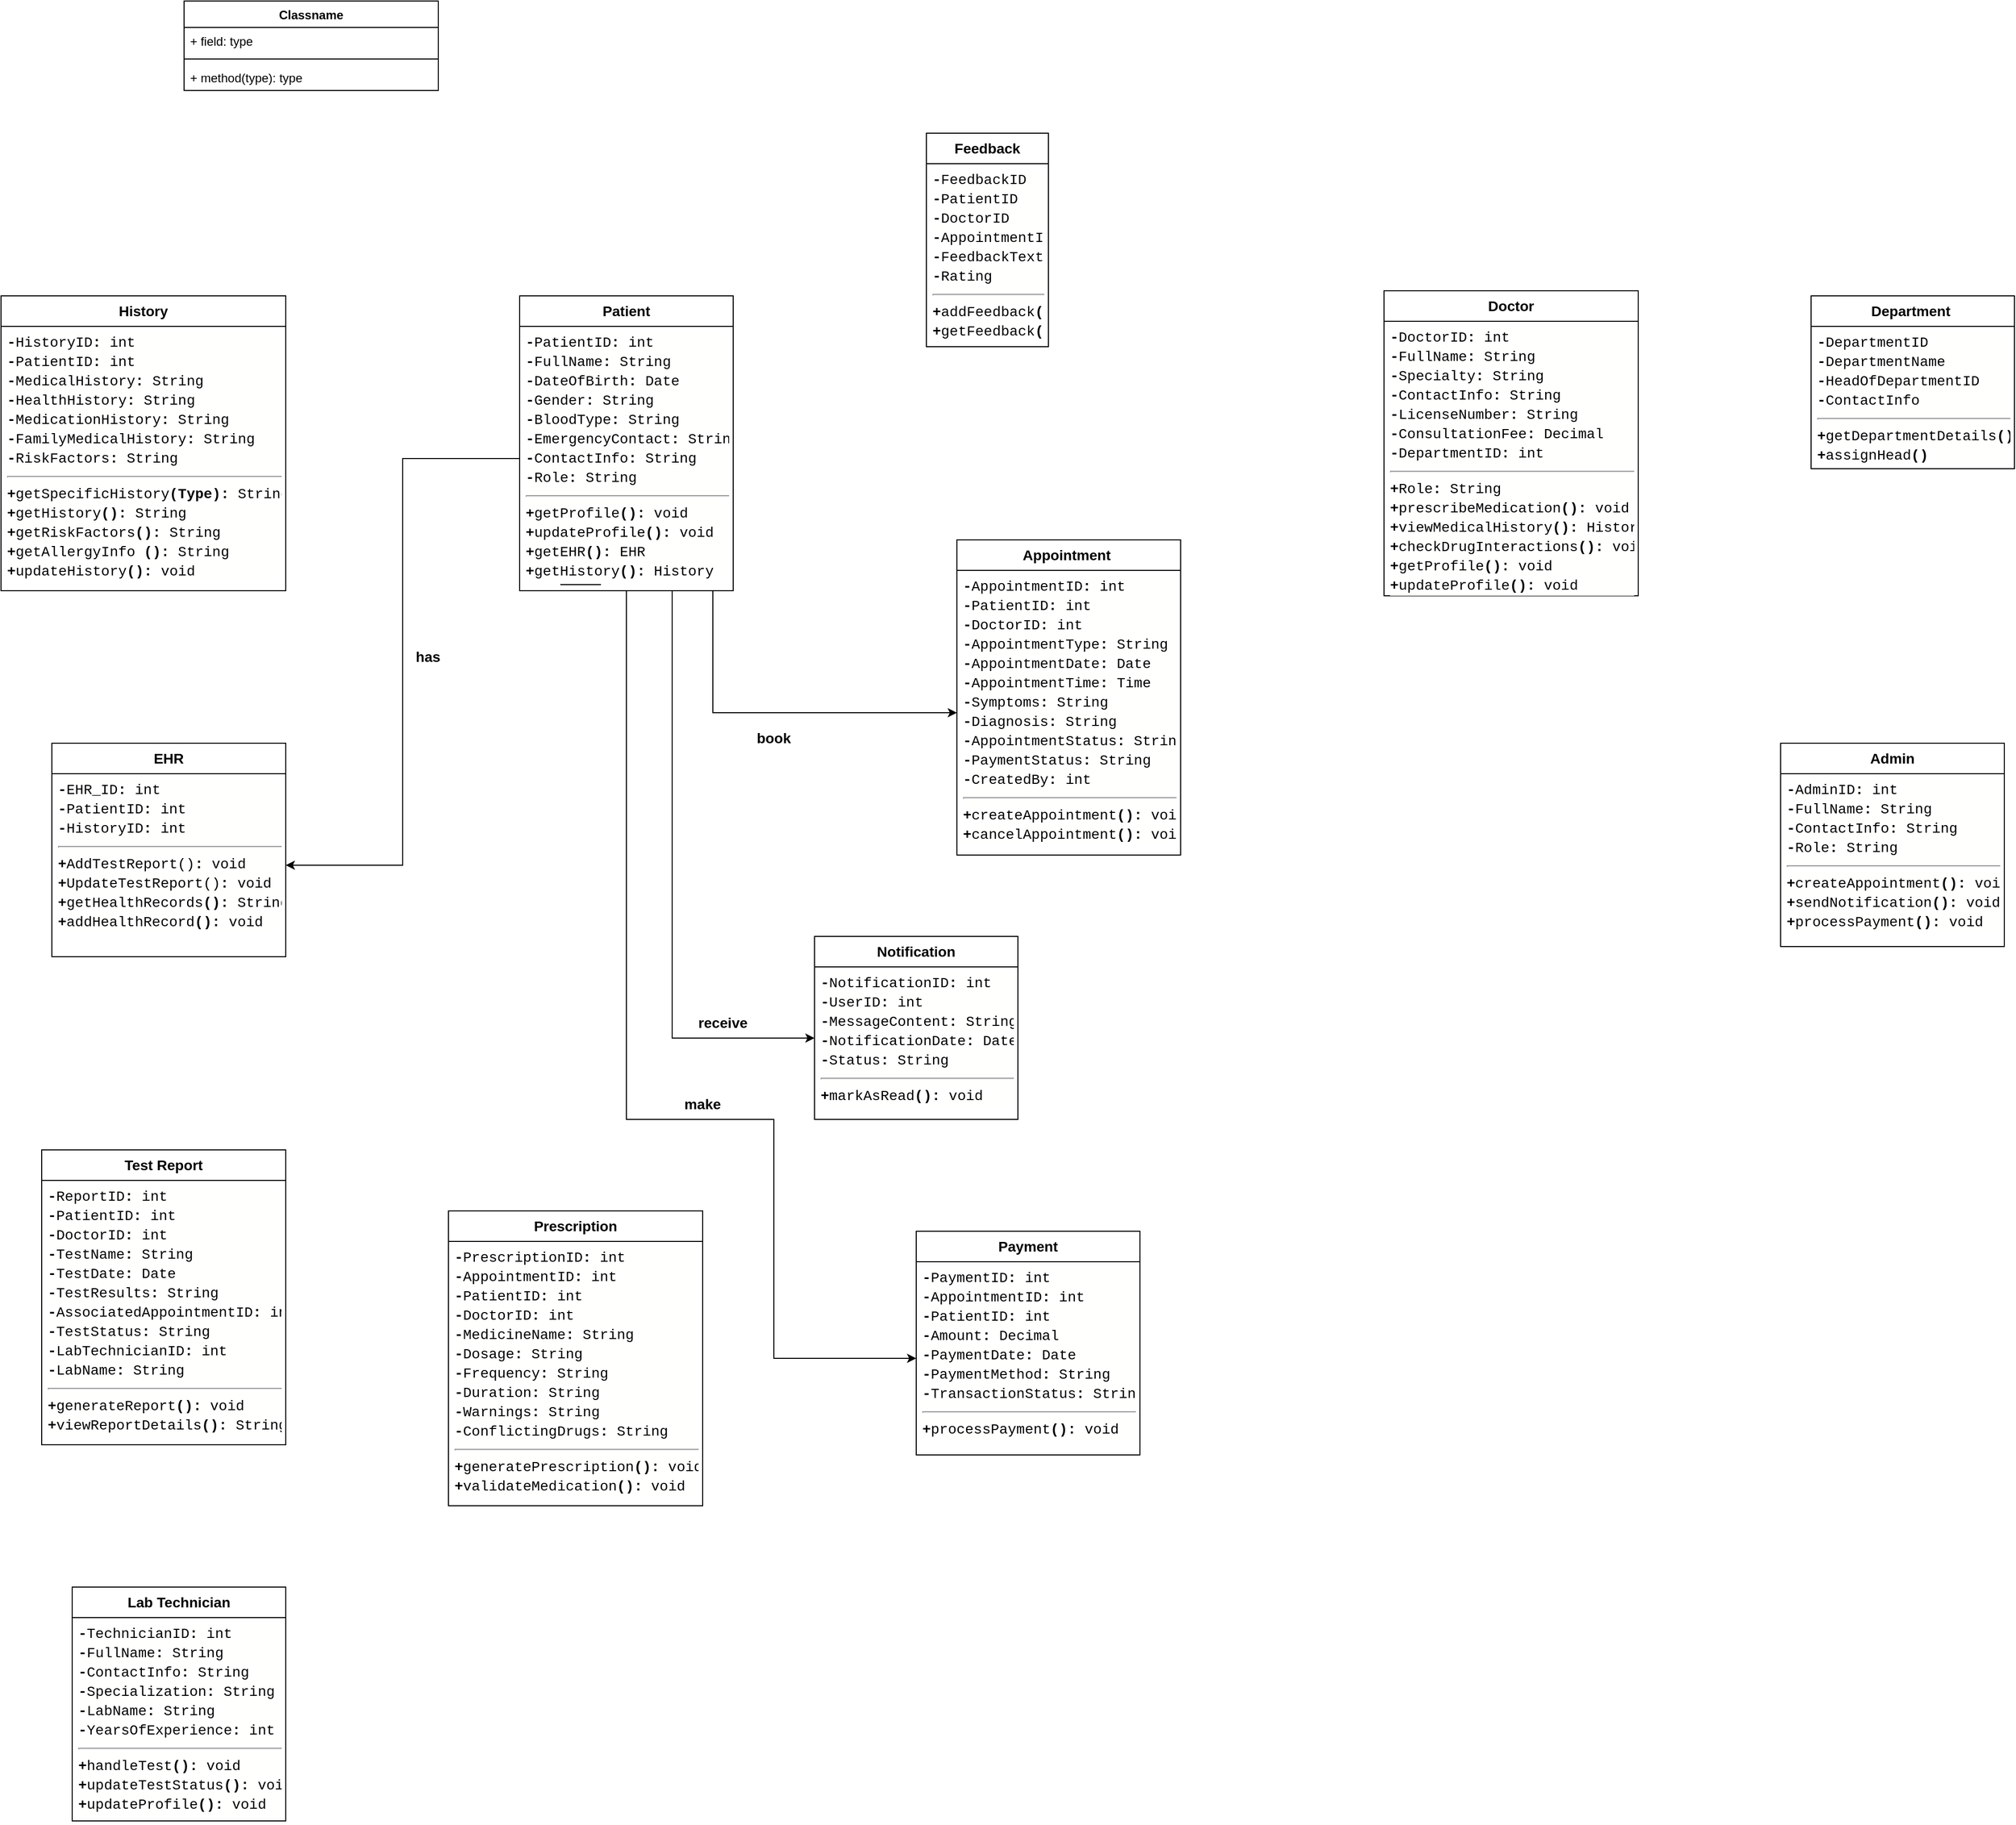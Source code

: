 <mxfile version="25.0.1">
  <diagram id="C5RBs43oDa-KdzZeNtuy" name="Page-1">
    <mxGraphModel dx="1400" dy="765" grid="1" gridSize="10" guides="1" tooltips="1" connect="1" arrows="1" fold="1" page="1" pageScale="1" pageWidth="3300" pageHeight="4681" math="0" shadow="0">
      <root>
        <mxCell id="WIyWlLk6GJQsqaUBKTNV-0" />
        <mxCell id="WIyWlLk6GJQsqaUBKTNV-1" parent="WIyWlLk6GJQsqaUBKTNV-0" />
        <mxCell id="3bDkZ6XuROaeYBq_H3r6-7" value="&lt;h3&gt;Doctor&lt;/h3&gt;" style="swimlane;fontStyle=0;childLayout=stackLayout;horizontal=1;startSize=30;horizontalStack=0;resizeParent=1;resizeParentMax=0;resizeLast=0;collapsible=1;marginBottom=0;whiteSpace=wrap;html=1;" vertex="1" parent="WIyWlLk6GJQsqaUBKTNV-1">
          <mxGeometry x="1520" y="555" width="250" height="300" as="geometry" />
        </mxCell>
        <mxCell id="3bDkZ6XuROaeYBq_H3r6-10" value="&lt;div style=&quot;background-color: rgb(255, 255, 254); font-family: Consolas, &amp;quot;Courier New&amp;quot;, monospace; font-size: 14px; line-height: 19px; white-space: pre;&quot;&gt;&lt;div style=&quot;line-height: 19px;&quot;&gt;&lt;div style=&quot;line-height: 19px;&quot;&gt;&lt;div&gt;&lt;span style=&quot;font-weight: bold;&quot;&gt;-&lt;/span&gt;DoctorID&lt;span style=&quot;font-weight: bold;&quot;&gt;:&lt;/span&gt; int&lt;/div&gt;&lt;div&gt;&lt;span style=&quot;font-weight: bold;&quot;&gt;-&lt;/span&gt;FullName&lt;span style=&quot;font-weight: bold;&quot;&gt;:&lt;/span&gt; String&lt;/div&gt;&lt;div&gt;&lt;span style=&quot;font-weight: bold;&quot;&gt;-&lt;/span&gt;Specialty&lt;span style=&quot;font-weight: bold;&quot;&gt;:&lt;/span&gt; String&lt;/div&gt;&lt;div&gt;&lt;span style=&quot;font-weight: bold;&quot;&gt;-&lt;/span&gt;ContactInfo&lt;span style=&quot;font-weight: bold;&quot;&gt;:&lt;/span&gt; String&lt;/div&gt;&lt;div&gt;&lt;span style=&quot;font-weight: bold;&quot;&gt;-&lt;/span&gt;LicenseNumber&lt;span style=&quot;font-weight: bold;&quot;&gt;:&lt;/span&gt; String&lt;/div&gt;&lt;div&gt;&lt;span style=&quot;font-weight: bold;&quot;&gt;-&lt;/span&gt;ConsultationFee&lt;span style=&quot;font-weight: bold;&quot;&gt;:&lt;/span&gt; Decimal&lt;/div&gt;&lt;div&gt;&lt;span style=&quot;font-weight: bold;&quot;&gt;-&lt;/span&gt;DepartmentID&lt;span style=&quot;font-weight: bold;&quot;&gt;:&lt;/span&gt; int&lt;/div&gt;&lt;hr&gt;&lt;div&gt;&lt;span style=&quot;font-weight: bold;&quot;&gt;+&lt;/span&gt;Role&lt;span style=&quot;font-weight: bold;&quot;&gt;:&lt;/span&gt; String&lt;/div&gt;&lt;div&gt;&lt;span style=&quot;font-weight: bold;&quot;&gt;+&lt;/span&gt;prescribeMedication&lt;span style=&quot;font-weight: bold;&quot;&gt;():&lt;/span&gt; void&lt;/div&gt;&lt;div&gt;&lt;span style=&quot;font-weight: bold;&quot;&gt;+&lt;/span&gt;viewMedicalHistory&lt;span style=&quot;font-weight: bold;&quot;&gt;():&lt;/span&gt; History&lt;/div&gt;&lt;div&gt;&lt;span style=&quot;font-weight: bold;&quot;&gt;+&lt;/span&gt;checkDrugInteractions&lt;span style=&quot;font-weight: bold;&quot;&gt;():&lt;/span&gt; void&lt;/div&gt;&lt;div&gt;&lt;span style=&quot;font-weight: bold;&quot;&gt;+&lt;/span&gt;getProfile&lt;span style=&quot;font-weight: bold;&quot;&gt;():&lt;/span&gt; void&lt;/div&gt;&lt;div&gt;&lt;span style=&quot;font-weight: bold;&quot;&gt;+&lt;/span&gt;updateProfile&lt;span style=&quot;font-weight: bold;&quot;&gt;():&lt;/span&gt; void&lt;/div&gt;&lt;/div&gt;&lt;/div&gt;&lt;/div&gt;" style="text;strokeColor=none;fillColor=none;align=left;verticalAlign=top;spacingLeft=4;spacingRight=4;overflow=hidden;points=[[0,0.5],[1,0.5]];portConstraint=eastwest;rotatable=0;whiteSpace=wrap;html=1;" vertex="1" parent="3bDkZ6XuROaeYBq_H3r6-7">
          <mxGeometry y="30" width="250" height="270" as="geometry" />
        </mxCell>
        <mxCell id="3bDkZ6XuROaeYBq_H3r6-58" style="edgeStyle=orthogonalEdgeStyle;rounded=0;orthogonalLoop=1;jettySize=auto;html=1;" edge="1" parent="WIyWlLk6GJQsqaUBKTNV-1" source="3bDkZ6XuROaeYBq_H3r6-19" target="3bDkZ6XuROaeYBq_H3r6-22">
          <mxGeometry relative="1" as="geometry">
            <Array as="points">
              <mxPoint x="860" y="970" />
            </Array>
          </mxGeometry>
        </mxCell>
        <mxCell id="3bDkZ6XuROaeYBq_H3r6-73" style="edgeStyle=orthogonalEdgeStyle;rounded=0;orthogonalLoop=1;jettySize=auto;html=1;" edge="1" parent="WIyWlLk6GJQsqaUBKTNV-1" source="3bDkZ6XuROaeYBq_H3r6-19" target="3bDkZ6XuROaeYBq_H3r6-32">
          <mxGeometry relative="1" as="geometry">
            <Array as="points">
              <mxPoint x="820" y="1290" />
            </Array>
          </mxGeometry>
        </mxCell>
        <mxCell id="3bDkZ6XuROaeYBq_H3r6-77" style="edgeStyle=orthogonalEdgeStyle;rounded=0;orthogonalLoop=1;jettySize=auto;html=1;entryX=0;entryY=0.5;entryDx=0;entryDy=0;" edge="1" parent="WIyWlLk6GJQsqaUBKTNV-1" source="3bDkZ6XuROaeYBq_H3r6-19" target="3bDkZ6XuROaeYBq_H3r6-43">
          <mxGeometry relative="1" as="geometry">
            <Array as="points">
              <mxPoint x="775" y="1370" />
              <mxPoint x="920" y="1370" />
              <mxPoint x="920" y="1605" />
            </Array>
          </mxGeometry>
        </mxCell>
        <mxCell id="3bDkZ6XuROaeYBq_H3r6-19" value="&lt;h3&gt;Patient&lt;/h3&gt;" style="swimlane;fontStyle=0;childLayout=stackLayout;horizontal=1;startSize=30;horizontalStack=0;resizeParent=1;resizeParentMax=0;resizeLast=0;collapsible=1;marginBottom=0;whiteSpace=wrap;html=1;" vertex="1" parent="WIyWlLk6GJQsqaUBKTNV-1">
          <mxGeometry x="670" y="560" width="210" height="290" as="geometry" />
        </mxCell>
        <mxCell id="3bDkZ6XuROaeYBq_H3r6-20" value="&lt;div style=&quot;background-color: rgb(255, 255, 254); font-family: Consolas, &amp;quot;Courier New&amp;quot;, monospace; font-size: 14px; line-height: 19px; white-space: pre;&quot;&gt;&lt;div style=&quot;line-height: 19px;&quot;&gt;&lt;div style=&quot;line-height: 19px;&quot;&gt;&lt;div style=&quot;line-height: 19px;&quot;&gt;&lt;div&gt;&lt;span style=&quot;font-weight: bold;&quot;&gt;-&lt;/span&gt;PatientID&lt;span style=&quot;font-weight: bold;&quot;&gt;:&lt;/span&gt; int&lt;/div&gt;&lt;div&gt;&lt;span style=&quot;font-weight: bold;&quot;&gt;-&lt;/span&gt;FullName&lt;span style=&quot;font-weight: bold;&quot;&gt;:&lt;/span&gt; String&lt;/div&gt;&lt;div&gt;&lt;span style=&quot;font-weight: bold;&quot;&gt;-&lt;/span&gt;DateOfBirth&lt;span style=&quot;font-weight: bold;&quot;&gt;:&lt;/span&gt; Date&lt;/div&gt;&lt;div&gt;&lt;span style=&quot;font-weight: bold;&quot;&gt;-&lt;/span&gt;Gender&lt;span style=&quot;font-weight: bold;&quot;&gt;:&lt;/span&gt; String&lt;/div&gt;&lt;div&gt;&lt;span style=&quot;font-weight: bold;&quot;&gt;-&lt;/span&gt;BloodType&lt;span style=&quot;font-weight: bold;&quot;&gt;:&lt;/span&gt; String&lt;/div&gt;&lt;div&gt;&lt;span style=&quot;font-weight: bold;&quot;&gt;-&lt;/span&gt;EmergencyContact&lt;span style=&quot;font-weight: bold;&quot;&gt;:&lt;/span&gt; String&lt;/div&gt;&lt;div&gt;&lt;span style=&quot;font-weight: bold;&quot;&gt;-&lt;/span&gt;ContactInfo&lt;span style=&quot;font-weight: bold;&quot;&gt;:&lt;/span&gt; String&lt;/div&gt;&lt;div&gt;&lt;span style=&quot;font-weight: bold;&quot;&gt;-&lt;/span&gt;Role&lt;span style=&quot;font-weight: bold;&quot;&gt;:&lt;/span&gt; String&lt;/div&gt;&lt;hr&gt;&lt;div&gt;&lt;span style=&quot;font-weight: bold;&quot;&gt;+&lt;/span&gt;getProfile&lt;span style=&quot;font-weight: bold;&quot;&gt;():&lt;/span&gt; void&lt;/div&gt;&lt;div&gt;&lt;span style=&quot;font-weight: bold;&quot;&gt;+&lt;/span&gt;updateProfile&lt;span style=&quot;font-weight: bold;&quot;&gt;():&lt;/span&gt; void&lt;/div&gt;&lt;div&gt;&lt;span style=&quot;font-weight: bold;&quot;&gt;+&lt;/span&gt;getEHR&lt;span style=&quot;font-weight: bold;&quot;&gt;():&lt;/span&gt; EHR&lt;/div&gt;&lt;div&gt;&lt;span style=&quot;font-weight: bold;&quot;&gt;+&lt;/span&gt;getHistory&lt;span style=&quot;font-weight: bold;&quot;&gt;():&lt;/span&gt; History&lt;/div&gt;&lt;/div&gt;&lt;/div&gt;&lt;/div&gt;&lt;/div&gt;" style="text;strokeColor=none;fillColor=none;align=left;verticalAlign=top;spacingLeft=4;spacingRight=4;overflow=hidden;points=[[0,0.5],[1,0.5]];portConstraint=eastwest;rotatable=0;whiteSpace=wrap;html=1;" vertex="1" parent="3bDkZ6XuROaeYBq_H3r6-19">
          <mxGeometry y="30" width="210" height="260" as="geometry" />
        </mxCell>
        <mxCell id="3bDkZ6XuROaeYBq_H3r6-21" value="&lt;h3&gt;Appointment&amp;nbsp;&lt;/h3&gt;" style="swimlane;fontStyle=0;childLayout=stackLayout;horizontal=1;startSize=30;horizontalStack=0;resizeParent=1;resizeParentMax=0;resizeLast=0;collapsible=1;marginBottom=0;whiteSpace=wrap;html=1;" vertex="1" parent="WIyWlLk6GJQsqaUBKTNV-1">
          <mxGeometry x="1100" y="800" width="220" height="310" as="geometry" />
        </mxCell>
        <mxCell id="3bDkZ6XuROaeYBq_H3r6-22" value="&lt;div style=&quot;background-color: rgb(255, 255, 254); font-family: Consolas, &amp;quot;Courier New&amp;quot;, monospace; font-size: 14px; line-height: 19px; white-space: pre;&quot;&gt;&lt;div style=&quot;line-height: 19px;&quot;&gt;&lt;div style=&quot;line-height: 19px;&quot;&gt;&lt;div style=&quot;line-height: 19px;&quot;&gt;&lt;div&gt;&lt;span style=&quot;font-weight: bold;&quot;&gt;-&lt;/span&gt;AppointmentID&lt;span style=&quot;font-weight: bold;&quot;&gt;:&lt;/span&gt; int&lt;/div&gt;&lt;div&gt;&lt;span style=&quot;font-weight: bold;&quot;&gt;-&lt;/span&gt;PatientID&lt;span style=&quot;font-weight: bold;&quot;&gt;:&lt;/span&gt; int&lt;/div&gt;&lt;div&gt;&lt;span style=&quot;font-weight: bold;&quot;&gt;-&lt;/span&gt;DoctorID&lt;span style=&quot;font-weight: bold;&quot;&gt;:&lt;/span&gt; int&lt;/div&gt;&lt;div&gt;&lt;span style=&quot;font-weight: bold;&quot;&gt;-&lt;/span&gt;AppointmentType&lt;span style=&quot;font-weight: bold;&quot;&gt;:&lt;/span&gt; String&lt;/div&gt;&lt;div&gt;&lt;span style=&quot;font-weight: bold;&quot;&gt;-&lt;/span&gt;AppointmentDate&lt;span style=&quot;font-weight: bold;&quot;&gt;:&lt;/span&gt; Date&lt;/div&gt;&lt;div&gt;&lt;span style=&quot;font-weight: bold;&quot;&gt;-&lt;/span&gt;AppointmentTime&lt;span style=&quot;font-weight: bold;&quot;&gt;:&lt;/span&gt; Time&lt;/div&gt;&lt;div&gt;&lt;span style=&quot;font-weight: bold;&quot;&gt;-&lt;/span&gt;Symptoms&lt;span style=&quot;font-weight: bold;&quot;&gt;:&lt;/span&gt; String&lt;/div&gt;&lt;div&gt;&lt;span style=&quot;font-weight: bold;&quot;&gt;-&lt;/span&gt;Diagnosis&lt;span style=&quot;font-weight: bold;&quot;&gt;:&lt;/span&gt; String&lt;/div&gt;&lt;div&gt;&lt;span style=&quot;font-weight: bold;&quot;&gt;-&lt;/span&gt;AppointmentStatus&lt;span style=&quot;font-weight: bold;&quot;&gt;:&lt;/span&gt; String&lt;/div&gt;&lt;div&gt;&lt;span style=&quot;font-weight: bold;&quot;&gt;-&lt;/span&gt;PaymentStatus&lt;span style=&quot;font-weight: bold;&quot;&gt;:&lt;/span&gt; String&lt;/div&gt;&lt;div&gt;&lt;span style=&quot;font-weight: bold;&quot;&gt;-&lt;/span&gt;CreatedBy&lt;span style=&quot;font-weight: bold;&quot;&gt;:&lt;/span&gt; int&lt;/div&gt;&lt;hr&gt;&lt;div&gt;&lt;span style=&quot;font-weight: bold;&quot;&gt;+&lt;/span&gt;createAppointment&lt;span style=&quot;font-weight: bold;&quot;&gt;():&lt;/span&gt; void&lt;/div&gt;&lt;div&gt;&lt;span style=&quot;font-weight: bold;&quot;&gt;+&lt;/span&gt;cancelAppointment&lt;span style=&quot;font-weight: bold;&quot;&gt;():&lt;/span&gt; void&lt;/div&gt;&lt;/div&gt;&lt;/div&gt;&lt;/div&gt;&lt;/div&gt;" style="text;strokeColor=none;fillColor=none;align=left;verticalAlign=top;spacingLeft=4;spacingRight=4;overflow=hidden;points=[[0,0.5],[1,0.5]];portConstraint=eastwest;rotatable=0;whiteSpace=wrap;html=1;" vertex="1" parent="3bDkZ6XuROaeYBq_H3r6-21">
          <mxGeometry y="30" width="220" height="280" as="geometry" />
        </mxCell>
        <mxCell id="3bDkZ6XuROaeYBq_H3r6-23" value="&lt;h3&gt;&lt;b&gt;Prescription&lt;/b&gt;&lt;/h3&gt;" style="swimlane;fontStyle=0;childLayout=stackLayout;horizontal=1;startSize=30;horizontalStack=0;resizeParent=1;resizeParentMax=0;resizeLast=0;collapsible=1;marginBottom=0;whiteSpace=wrap;html=1;" vertex="1" parent="WIyWlLk6GJQsqaUBKTNV-1">
          <mxGeometry x="600" y="1460" width="250" height="290" as="geometry" />
        </mxCell>
        <mxCell id="3bDkZ6XuROaeYBq_H3r6-24" value="&lt;div style=&quot;background-color: rgb(255, 255, 254); font-family: Consolas, &amp;quot;Courier New&amp;quot;, monospace; font-size: 14px; line-height: 19px; white-space: pre;&quot;&gt;&lt;div style=&quot;line-height: 19px;&quot;&gt;&lt;div style=&quot;line-height: 19px;&quot;&gt;&lt;div style=&quot;line-height: 19px;&quot;&gt;&lt;div&gt;&lt;span style=&quot;font-weight: bold;&quot;&gt;-&lt;/span&gt;PrescriptionID&lt;span style=&quot;font-weight: bold;&quot;&gt;:&lt;/span&gt; int&lt;/div&gt;&lt;div&gt;&lt;span style=&quot;font-weight: bold;&quot;&gt;-&lt;/span&gt;AppointmentID&lt;span style=&quot;font-weight: bold;&quot;&gt;:&lt;/span&gt; int&lt;/div&gt;&lt;div&gt;&lt;span style=&quot;font-weight: bold;&quot;&gt;-&lt;/span&gt;PatientID&lt;span style=&quot;font-weight: bold;&quot;&gt;:&lt;/span&gt; int&lt;/div&gt;&lt;div&gt;&lt;span style=&quot;font-weight: bold;&quot;&gt;-&lt;/span&gt;DoctorID&lt;span style=&quot;font-weight: bold;&quot;&gt;:&lt;/span&gt; int&lt;/div&gt;&lt;div&gt;&lt;span style=&quot;font-weight: bold;&quot;&gt;-&lt;/span&gt;MedicineName&lt;span style=&quot;font-weight: bold;&quot;&gt;:&lt;/span&gt; String&lt;/div&gt;&lt;div&gt;&lt;span style=&quot;font-weight: bold;&quot;&gt;-&lt;/span&gt;Dosage&lt;span style=&quot;font-weight: bold;&quot;&gt;:&lt;/span&gt; String&lt;/div&gt;&lt;div&gt;&lt;span style=&quot;font-weight: bold;&quot;&gt;-&lt;/span&gt;Frequency&lt;span style=&quot;font-weight: bold;&quot;&gt;:&lt;/span&gt; String&lt;/div&gt;&lt;div&gt;&lt;span style=&quot;font-weight: bold;&quot;&gt;-&lt;/span&gt;Duration&lt;span style=&quot;font-weight: bold;&quot;&gt;:&lt;/span&gt; String&lt;/div&gt;&lt;div&gt;&lt;span style=&quot;font-weight: bold;&quot;&gt;-&lt;/span&gt;Warnings&lt;span style=&quot;font-weight: bold;&quot;&gt;:&lt;/span&gt; String&lt;/div&gt;&lt;div&gt;&lt;span style=&quot;font-weight: bold;&quot;&gt;-&lt;/span&gt;ConflictingDrugs&lt;span style=&quot;font-weight: bold;&quot;&gt;:&lt;/span&gt; String&lt;/div&gt;&lt;hr&gt;&lt;div&gt;&lt;span style=&quot;font-weight: bold;&quot;&gt;+&lt;/span&gt;generatePrescription&lt;span style=&quot;font-weight: bold;&quot;&gt;():&lt;/span&gt; void&lt;/div&gt;&lt;div&gt;&lt;span style=&quot;font-weight: bold;&quot;&gt;+&lt;/span&gt;validateMedication&lt;span style=&quot;font-weight: bold;&quot;&gt;():&lt;/span&gt; void&lt;/div&gt;&lt;/div&gt;&lt;/div&gt;&lt;/div&gt;&lt;/div&gt;" style="text;strokeColor=none;fillColor=none;align=left;verticalAlign=top;spacingLeft=4;spacingRight=4;overflow=hidden;points=[[0,0.5],[1,0.5]];portConstraint=eastwest;rotatable=0;whiteSpace=wrap;html=1;" vertex="1" parent="3bDkZ6XuROaeYBq_H3r6-23">
          <mxGeometry y="30" width="250" height="260" as="geometry" />
        </mxCell>
        <mxCell id="3bDkZ6XuROaeYBq_H3r6-27" value="&lt;h3&gt;Lab Technician&lt;/h3&gt;" style="swimlane;fontStyle=0;childLayout=stackLayout;horizontal=1;startSize=30;horizontalStack=0;resizeParent=1;resizeParentMax=0;resizeLast=0;collapsible=1;marginBottom=0;whiteSpace=wrap;html=1;" vertex="1" parent="WIyWlLk6GJQsqaUBKTNV-1">
          <mxGeometry x="230" y="1830" width="210" height="230" as="geometry" />
        </mxCell>
        <mxCell id="3bDkZ6XuROaeYBq_H3r6-28" value="&lt;div style=&quot;background-color: rgb(255, 255, 254); font-family: Consolas, &amp;quot;Courier New&amp;quot;, monospace; font-size: 14px; line-height: 19px; white-space: pre;&quot;&gt;&lt;div style=&quot;line-height: 19px;&quot;&gt;&lt;div style=&quot;line-height: 19px;&quot;&gt;&lt;div style=&quot;line-height: 19px;&quot;&gt;&lt;div style=&quot;line-height: 19px;&quot;&gt;&lt;div&gt;&lt;span style=&quot;font-weight: bold;&quot;&gt;-&lt;/span&gt;TechnicianID&lt;span style=&quot;font-weight: bold;&quot;&gt;:&lt;/span&gt; int&lt;/div&gt;&lt;div&gt;&lt;span style=&quot;font-weight: bold;&quot;&gt;-&lt;/span&gt;FullName&lt;span style=&quot;font-weight: bold;&quot;&gt;:&lt;/span&gt; String&lt;/div&gt;&lt;div&gt;&lt;span style=&quot;font-weight: bold;&quot;&gt;-&lt;/span&gt;ContactInfo&lt;span style=&quot;font-weight: bold;&quot;&gt;:&lt;/span&gt; String&lt;/div&gt;&lt;div&gt;&lt;span style=&quot;font-weight: bold;&quot;&gt;-&lt;/span&gt;Specialization&lt;span style=&quot;font-weight: bold;&quot;&gt;:&lt;/span&gt; String&lt;/div&gt;&lt;div&gt;&lt;span style=&quot;font-weight: bold;&quot;&gt;-&lt;/span&gt;LabName&lt;span style=&quot;font-weight: bold;&quot;&gt;:&lt;/span&gt; String&lt;/div&gt;&lt;div&gt;&lt;span style=&quot;font-weight: bold;&quot;&gt;-&lt;/span&gt;YearsOfExperience&lt;span style=&quot;font-weight: bold;&quot;&gt;:&lt;/span&gt; int&lt;/div&gt;&lt;hr&gt;&lt;div&gt;&lt;span style=&quot;font-weight: bold;&quot;&gt;+&lt;/span&gt;handleTest&lt;span style=&quot;font-weight: bold;&quot;&gt;():&lt;/span&gt; void&lt;/div&gt;&lt;div&gt;&lt;span style=&quot;font-weight: bold;&quot;&gt;+&lt;/span&gt;updateTestStatus&lt;span style=&quot;font-weight: bold;&quot;&gt;():&lt;/span&gt; void&lt;/div&gt;&lt;div&gt;&lt;span style=&quot;font-weight: bold;&quot;&gt;+&lt;/span&gt;updateProfile&lt;span style=&quot;font-weight: bold;&quot;&gt;():&lt;/span&gt; void&lt;/div&gt;&lt;/div&gt;&lt;/div&gt;&lt;/div&gt;&lt;/div&gt;&lt;/div&gt;" style="text;strokeColor=none;fillColor=none;align=left;verticalAlign=top;spacingLeft=4;spacingRight=4;overflow=hidden;points=[[0,0.5],[1,0.5]];portConstraint=eastwest;rotatable=0;whiteSpace=wrap;html=1;" vertex="1" parent="3bDkZ6XuROaeYBq_H3r6-27">
          <mxGeometry y="30" width="210" height="200" as="geometry" />
        </mxCell>
        <mxCell id="3bDkZ6XuROaeYBq_H3r6-29" value="&lt;h3&gt;&lt;b&gt;Test Report&lt;/b&gt;&lt;/h3&gt;" style="swimlane;fontStyle=0;childLayout=stackLayout;horizontal=1;startSize=30;horizontalStack=0;resizeParent=1;resizeParentMax=0;resizeLast=0;collapsible=1;marginBottom=0;whiteSpace=wrap;html=1;" vertex="1" parent="WIyWlLk6GJQsqaUBKTNV-1">
          <mxGeometry x="200" y="1400" width="240" height="290" as="geometry" />
        </mxCell>
        <mxCell id="3bDkZ6XuROaeYBq_H3r6-30" value="&lt;div style=&quot;background-color: rgb(255, 255, 254); font-family: Consolas, &amp;quot;Courier New&amp;quot;, monospace; font-size: 14px; line-height: 19px; white-space: pre;&quot;&gt;&lt;div style=&quot;line-height: 19px;&quot;&gt;&lt;div style=&quot;line-height: 19px;&quot;&gt;&lt;div style=&quot;line-height: 19px;&quot;&gt;&lt;div style=&quot;line-height: 19px;&quot;&gt;&lt;div&gt;&lt;span style=&quot;font-weight: bold;&quot;&gt;-&lt;/span&gt;ReportID&lt;span style=&quot;font-weight: bold;&quot;&gt;:&lt;/span&gt; int&lt;/div&gt;&lt;div&gt;&lt;span style=&quot;font-weight: bold;&quot;&gt;-&lt;/span&gt;PatientID&lt;span style=&quot;font-weight: bold;&quot;&gt;:&lt;/span&gt; int&lt;/div&gt;&lt;div&gt;&lt;span style=&quot;font-weight: bold;&quot;&gt;-&lt;/span&gt;DoctorID&lt;span style=&quot;font-weight: bold;&quot;&gt;:&lt;/span&gt; int&lt;/div&gt;&lt;div&gt;&lt;span style=&quot;font-weight: bold;&quot;&gt;-&lt;/span&gt;TestName&lt;span style=&quot;font-weight: bold;&quot;&gt;:&lt;/span&gt; String&lt;/div&gt;&lt;div&gt;&lt;span style=&quot;font-weight: bold;&quot;&gt;-&lt;/span&gt;TestDate&lt;span style=&quot;font-weight: bold;&quot;&gt;:&lt;/span&gt; Date&lt;/div&gt;&lt;div&gt;&lt;span style=&quot;font-weight: bold;&quot;&gt;-&lt;/span&gt;TestResults&lt;span style=&quot;font-weight: bold;&quot;&gt;:&lt;/span&gt; String&lt;/div&gt;&lt;div&gt;&lt;span style=&quot;font-weight: bold;&quot;&gt;-&lt;/span&gt;AssociatedAppointmentID&lt;span style=&quot;font-weight: bold;&quot;&gt;:&lt;/span&gt; int&lt;/div&gt;&lt;div&gt;&lt;span style=&quot;font-weight: bold;&quot;&gt;-&lt;/span&gt;TestStatus&lt;span style=&quot;font-weight: bold;&quot;&gt;:&lt;/span&gt; String&lt;/div&gt;&lt;div&gt;&lt;span style=&quot;font-weight: bold;&quot;&gt;-&lt;/span&gt;LabTechnicianID&lt;span style=&quot;font-weight: bold;&quot;&gt;:&lt;/span&gt; int&lt;/div&gt;&lt;div&gt;&lt;span style=&quot;font-weight: bold;&quot;&gt;-&lt;/span&gt;LabName&lt;span style=&quot;font-weight: bold;&quot;&gt;:&lt;/span&gt; String&lt;/div&gt;&lt;hr&gt;&lt;div&gt;&lt;span style=&quot;font-weight: bold;&quot;&gt;+&lt;/span&gt;generateReport&lt;span style=&quot;font-weight: bold;&quot;&gt;():&lt;/span&gt; void&lt;/div&gt;&lt;div&gt;&lt;span style=&quot;font-weight: bold;&quot;&gt;+&lt;/span&gt;viewReportDetails&lt;span style=&quot;font-weight: bold;&quot;&gt;():&lt;/span&gt; String&lt;/div&gt;&lt;/div&gt;&lt;/div&gt;&lt;/div&gt;&lt;/div&gt;&lt;/div&gt;" style="text;strokeColor=none;fillColor=none;align=left;verticalAlign=top;spacingLeft=4;spacingRight=4;overflow=hidden;points=[[0,0.5],[1,0.5]];portConstraint=eastwest;rotatable=0;whiteSpace=wrap;html=1;" vertex="1" parent="3bDkZ6XuROaeYBq_H3r6-29">
          <mxGeometry y="30" width="240" height="260" as="geometry" />
        </mxCell>
        <mxCell id="3bDkZ6XuROaeYBq_H3r6-31" value="&lt;h3&gt;Notification&lt;/h3&gt;" style="swimlane;fontStyle=0;childLayout=stackLayout;horizontal=1;startSize=30;horizontalStack=0;resizeParent=1;resizeParentMax=0;resizeLast=0;collapsible=1;marginBottom=0;whiteSpace=wrap;html=1;" vertex="1" parent="WIyWlLk6GJQsqaUBKTNV-1">
          <mxGeometry x="960" y="1190" width="200" height="180" as="geometry" />
        </mxCell>
        <mxCell id="3bDkZ6XuROaeYBq_H3r6-32" value="&lt;div style=&quot;background-color: rgb(255, 255, 254); font-family: Consolas, &amp;quot;Courier New&amp;quot;, monospace; font-size: 14px; line-height: 19px; white-space: pre;&quot;&gt;&lt;div style=&quot;line-height: 19px;&quot;&gt;&lt;div style=&quot;line-height: 19px;&quot;&gt;&lt;div&gt;&lt;span style=&quot;font-weight: bold;&quot;&gt;-&lt;/span&gt;NotificationID&lt;span style=&quot;font-weight: bold;&quot;&gt;:&lt;/span&gt; int&lt;/div&gt;&lt;div&gt;&lt;span style=&quot;font-weight: bold;&quot;&gt;-&lt;/span&gt;UserID&lt;span style=&quot;font-weight: bold;&quot;&gt;:&lt;/span&gt; int&lt;/div&gt;&lt;div&gt;&lt;span style=&quot;font-weight: bold;&quot;&gt;-&lt;/span&gt;MessageContent&lt;span style=&quot;font-weight: bold;&quot;&gt;:&lt;/span&gt; String&lt;/div&gt;&lt;div&gt;&lt;span style=&quot;font-weight: bold;&quot;&gt;-&lt;/span&gt;NotificationDate&lt;span style=&quot;font-weight: bold;&quot;&gt;:&lt;/span&gt; Date&lt;/div&gt;&lt;div&gt;&lt;span style=&quot;font-weight: bold;&quot;&gt;-&lt;/span&gt;Status&lt;span style=&quot;font-weight: bold;&quot;&gt;:&lt;/span&gt; String&lt;/div&gt;&lt;hr&gt;&lt;div&gt;&lt;span style=&quot;font-weight: bold;&quot;&gt;+&lt;/span&gt;markAsRead&lt;span style=&quot;font-weight: bold;&quot;&gt;():&lt;/span&gt; void&lt;/div&gt;&lt;/div&gt;&lt;/div&gt;&lt;/div&gt;" style="text;strokeColor=none;fillColor=none;align=left;verticalAlign=top;spacingLeft=4;spacingRight=4;overflow=hidden;points=[[0,0.5],[1,0.5]];portConstraint=eastwest;rotatable=0;whiteSpace=wrap;html=1;" vertex="1" parent="3bDkZ6XuROaeYBq_H3r6-31">
          <mxGeometry y="30" width="200" height="150" as="geometry" />
        </mxCell>
        <mxCell id="3bDkZ6XuROaeYBq_H3r6-33" value="&lt;h3&gt;Feedback&lt;/h3&gt;" style="swimlane;fontStyle=0;childLayout=stackLayout;horizontal=1;startSize=30;horizontalStack=0;resizeParent=1;resizeParentMax=0;resizeLast=0;collapsible=1;marginBottom=0;whiteSpace=wrap;html=1;" vertex="1" parent="WIyWlLk6GJQsqaUBKTNV-1">
          <mxGeometry x="1070" y="400" width="120" height="210" as="geometry" />
        </mxCell>
        <mxCell id="3bDkZ6XuROaeYBq_H3r6-34" value="&lt;div style=&quot;background-color: rgb(255, 255, 254); font-family: Consolas, &amp;quot;Courier New&amp;quot;, monospace; font-size: 14px; line-height: 19px; white-space: pre;&quot;&gt;&lt;div style=&quot;line-height: 19px;&quot;&gt;&lt;div style=&quot;line-height: 19px;&quot;&gt;&lt;div&gt;&lt;span style=&quot;font-weight: bold;&quot;&gt;-&lt;/span&gt;FeedbackID&lt;/div&gt;&lt;div&gt;&lt;span style=&quot;font-weight: bold;&quot;&gt;-&lt;/span&gt;PatientID&lt;/div&gt;&lt;div&gt;&lt;span style=&quot;font-weight: bold;&quot;&gt;-&lt;/span&gt;DoctorID&lt;/div&gt;&lt;div&gt;&lt;span style=&quot;font-weight: bold;&quot;&gt;-&lt;/span&gt;AppointmentID&lt;/div&gt;&lt;div&gt;&lt;span style=&quot;font-weight: bold;&quot;&gt;-&lt;/span&gt;FeedbackText&lt;/div&gt;&lt;div&gt;&lt;span style=&quot;font-weight: bold;&quot;&gt;-&lt;/span&gt;Rating&lt;/div&gt;&lt;hr&gt;&lt;div&gt;&lt;span style=&quot;font-weight: bold;&quot;&gt;+&lt;/span&gt;addFeedback&lt;span style=&quot;font-weight: bold;&quot;&gt;()&lt;/span&gt;&lt;/div&gt;&lt;div&gt;&lt;span style=&quot;font-weight: bold;&quot;&gt;+&lt;/span&gt;getFeedback&lt;span style=&quot;font-weight: bold;&quot;&gt;()&lt;/span&gt;&lt;/div&gt;&lt;/div&gt;&lt;/div&gt;&lt;/div&gt;" style="text;strokeColor=none;fillColor=none;align=left;verticalAlign=top;spacingLeft=4;spacingRight=4;overflow=hidden;points=[[0,0.5],[1,0.5]];portConstraint=eastwest;rotatable=0;whiteSpace=wrap;html=1;" vertex="1" parent="3bDkZ6XuROaeYBq_H3r6-33">
          <mxGeometry y="30" width="120" height="180" as="geometry" />
        </mxCell>
        <mxCell id="3bDkZ6XuROaeYBq_H3r6-35" value="&lt;h3&gt;EHR&lt;/h3&gt;" style="swimlane;fontStyle=0;childLayout=stackLayout;horizontal=1;startSize=30;horizontalStack=0;resizeParent=1;resizeParentMax=0;resizeLast=0;collapsible=1;marginBottom=0;whiteSpace=wrap;html=1;" vertex="1" parent="WIyWlLk6GJQsqaUBKTNV-1">
          <mxGeometry x="210" y="1000" width="230" height="210" as="geometry" />
        </mxCell>
        <mxCell id="3bDkZ6XuROaeYBq_H3r6-36" value="&lt;div style=&quot;background-color: rgb(255, 255, 254); font-family: Consolas, &amp;quot;Courier New&amp;quot;, monospace; font-size: 14px; line-height: 19px; white-space: pre;&quot;&gt;&lt;div style=&quot;line-height: 19px;&quot;&gt;&lt;div style=&quot;line-height: 19px;&quot;&gt;&lt;div&gt;&lt;span style=&quot;font-weight: bold;&quot;&gt;-&lt;/span&gt;EHR_ID&lt;span style=&quot;font-weight: bold;&quot;&gt;:&lt;/span&gt; int&lt;/div&gt;&lt;div&gt;&lt;span style=&quot;font-weight: bold;&quot;&gt;-&lt;/span&gt;PatientID&lt;span style=&quot;font-weight: bold;&quot;&gt;:&lt;/span&gt; int&lt;/div&gt;&lt;div&gt;&lt;span style=&quot;font-weight: bold;&quot;&gt;-&lt;/span&gt;HistoryID&lt;span style=&quot;font-weight: bold;&quot;&gt;:&lt;/span&gt; int&lt;/div&gt;&lt;hr&gt;&lt;div&gt;&lt;span style=&quot;font-weight: 700;&quot;&gt;+&lt;/span&gt;AddTestReport()&lt;span style=&quot;font-weight: bold;&quot;&gt;:&lt;/span&gt; void&lt;/div&gt;&lt;div&gt;&lt;span style=&quot;font-weight: 700;&quot;&gt;+&lt;/span&gt;UpdateTestReport()&lt;span style=&quot;font-weight: bold;&quot;&gt;:&lt;/span&gt; void&lt;/div&gt;&lt;div&gt;&lt;span style=&quot;font-weight: bold;&quot;&gt;+&lt;/span&gt;getHealthRecords&lt;span style=&quot;font-weight: bold;&quot;&gt;():&lt;/span&gt; String&lt;/div&gt;&lt;div&gt;&lt;span style=&quot;font-weight: bold;&quot;&gt;+&lt;/span&gt;addHealthRecord&lt;span style=&quot;font-weight: bold;&quot;&gt;():&lt;/span&gt; void&lt;/div&gt;&lt;/div&gt;&lt;/div&gt;&lt;/div&gt;" style="text;strokeColor=none;fillColor=none;align=left;verticalAlign=top;spacingLeft=4;spacingRight=4;overflow=hidden;points=[[0,0.5],[1,0.5]];portConstraint=eastwest;rotatable=0;whiteSpace=wrap;html=1;" vertex="1" parent="3bDkZ6XuROaeYBq_H3r6-35">
          <mxGeometry y="30" width="230" height="180" as="geometry" />
        </mxCell>
        <mxCell id="3bDkZ6XuROaeYBq_H3r6-37" value="&lt;h3&gt;Department&amp;nbsp;&lt;/h3&gt;" style="swimlane;fontStyle=0;childLayout=stackLayout;horizontal=1;startSize=30;horizontalStack=0;resizeParent=1;resizeParentMax=0;resizeLast=0;collapsible=1;marginBottom=0;whiteSpace=wrap;html=1;" vertex="1" parent="WIyWlLk6GJQsqaUBKTNV-1">
          <mxGeometry x="1940" y="560" width="200" height="170" as="geometry" />
        </mxCell>
        <mxCell id="3bDkZ6XuROaeYBq_H3r6-38" value="&lt;div style=&quot;background-color: rgb(255, 255, 254); font-family: Consolas, &amp;quot;Courier New&amp;quot;, monospace; font-size: 14px; line-height: 19px; white-space: pre;&quot;&gt;&lt;div style=&quot;line-height: 19px;&quot;&gt;&lt;div style=&quot;line-height: 19px;&quot;&gt;&lt;div&gt;&lt;span style=&quot;font-weight: bold;&quot;&gt;-&lt;/span&gt;DepartmentID&lt;/div&gt;&lt;div&gt;&lt;span style=&quot;font-weight: bold;&quot;&gt;-&lt;/span&gt;DepartmentName&lt;/div&gt;&lt;div&gt;&lt;span style=&quot;font-weight: bold;&quot;&gt;-&lt;/span&gt;HeadOfDepartmentID&lt;/div&gt;&lt;div&gt;&lt;span style=&quot;font-weight: bold;&quot;&gt;-&lt;/span&gt;ContactInfo&lt;/div&gt;&lt;hr&gt;&lt;div&gt;&lt;span style=&quot;font-weight: bold;&quot;&gt;+&lt;/span&gt;getDepartmentDetails&lt;span style=&quot;font-weight: bold;&quot;&gt;()&lt;/span&gt;&lt;/div&gt;&lt;div&gt;&lt;span style=&quot;font-weight: bold;&quot;&gt;+&lt;/span&gt;assignHead&lt;span style=&quot;font-weight: bold;&quot;&gt;()&lt;/span&gt;&lt;/div&gt;&lt;/div&gt;&lt;/div&gt;&lt;/div&gt;" style="text;strokeColor=none;fillColor=none;align=left;verticalAlign=top;spacingLeft=4;spacingRight=4;overflow=hidden;points=[[0,0.5],[1,0.5]];portConstraint=eastwest;rotatable=0;whiteSpace=wrap;html=1;" vertex="1" parent="3bDkZ6XuROaeYBq_H3r6-37">
          <mxGeometry y="30" width="200" height="140" as="geometry" />
        </mxCell>
        <mxCell id="3bDkZ6XuROaeYBq_H3r6-39" value="&lt;h3&gt;History&lt;/h3&gt;" style="swimlane;fontStyle=0;childLayout=stackLayout;horizontal=1;startSize=30;horizontalStack=0;resizeParent=1;resizeParentMax=0;resizeLast=0;collapsible=1;marginBottom=0;whiteSpace=wrap;html=1;" vertex="1" parent="WIyWlLk6GJQsqaUBKTNV-1">
          <mxGeometry x="160" y="560" width="280" height="290" as="geometry">
            <mxRectangle x="160" y="560" width="90" height="60" as="alternateBounds" />
          </mxGeometry>
        </mxCell>
        <mxCell id="3bDkZ6XuROaeYBq_H3r6-40" value="&lt;div style=&quot;background-color: rgb(255, 255, 254); font-family: Consolas, &amp;quot;Courier New&amp;quot;, monospace; font-size: 14px; line-height: 19px; white-space: pre;&quot;&gt;&lt;div style=&quot;line-height: 19px;&quot;&gt;&lt;div style=&quot;line-height: 19px;&quot;&gt;&lt;div style=&quot;line-height: 19px;&quot;&gt;&lt;div&gt;&lt;span style=&quot;font-weight: bold;&quot;&gt;-&lt;/span&gt;HistoryID&lt;span style=&quot;font-weight: bold;&quot;&gt;:&lt;/span&gt; int&lt;/div&gt;&lt;div&gt;&lt;span style=&quot;font-weight: bold;&quot;&gt;-&lt;/span&gt;PatientID&lt;span style=&quot;font-weight: bold;&quot;&gt;:&lt;/span&gt; int&lt;/div&gt;&lt;div&gt;&lt;span style=&quot;font-weight: bold;&quot;&gt;-&lt;/span&gt;MedicalHistory&lt;span style=&quot;font-weight: bold;&quot;&gt;:&lt;/span&gt; String&lt;/div&gt;&lt;div&gt;&lt;span style=&quot;font-weight: bold;&quot;&gt;-&lt;/span&gt;HealthHistory&lt;span style=&quot;font-weight: bold;&quot;&gt;:&lt;/span&gt; String&lt;/div&gt;&lt;div&gt;&lt;span style=&quot;font-weight: bold;&quot;&gt;-&lt;/span&gt;MedicationHistory&lt;span style=&quot;font-weight: bold;&quot;&gt;:&lt;/span&gt; String&lt;/div&gt;&lt;div&gt;&lt;span style=&quot;font-weight: bold;&quot;&gt;-&lt;/span&gt;FamilyMedicalHistory&lt;span style=&quot;font-weight: bold;&quot;&gt;:&lt;/span&gt; String&lt;/div&gt;&lt;div&gt;&lt;span style=&quot;font-weight: bold;&quot;&gt;-&lt;/span&gt;RiskFactors&lt;span style=&quot;font-weight: bold;&quot;&gt;:&lt;/span&gt; String&lt;/div&gt;&lt;hr&gt;&lt;div&gt;&lt;span style=&quot;font-weight: bold;&quot;&gt;+&lt;/span&gt;getSpecificHistory&lt;span style=&quot;font-weight: bold;&quot;&gt;(Type):&lt;/span&gt; String&lt;/div&gt;&lt;div&gt;&lt;span style=&quot;font-weight: bold;&quot;&gt;+&lt;/span&gt;getHistory&lt;span style=&quot;font-weight: bold;&quot;&gt;():&lt;/span&gt; String&lt;/div&gt;&lt;div&gt;&lt;span style=&quot;font-weight: bold;&quot;&gt;+&lt;/span&gt;getRiskFactors&lt;span style=&quot;font-weight: bold;&quot;&gt;():&lt;/span&gt; String&lt;/div&gt;&lt;div&gt;&lt;span style=&quot;font-weight: bold;&quot;&gt;+&lt;/span&gt;getAllergyInfo &lt;span style=&quot;font-weight: bold;&quot;&gt;():&lt;/span&gt; String&lt;/div&gt;&lt;div&gt;&lt;span style=&quot;font-weight: bold;&quot;&gt;+&lt;/span&gt;updateHistory&lt;span style=&quot;font-weight: bold;&quot;&gt;():&lt;/span&gt; void&lt;/div&gt;&lt;/div&gt;&lt;/div&gt;&lt;/div&gt;&lt;/div&gt;" style="text;strokeColor=none;fillColor=none;align=left;verticalAlign=top;spacingLeft=4;spacingRight=4;overflow=hidden;points=[[0,0.5],[1,0.5]];portConstraint=eastwest;rotatable=0;whiteSpace=wrap;html=1;" vertex="1" parent="3bDkZ6XuROaeYBq_H3r6-39">
          <mxGeometry y="30" width="280" height="260" as="geometry" />
        </mxCell>
        <mxCell id="3bDkZ6XuROaeYBq_H3r6-42" value="&lt;h3&gt;Payment&lt;/h3&gt;" style="swimlane;fontStyle=0;childLayout=stackLayout;horizontal=1;startSize=30;horizontalStack=0;resizeParent=1;resizeParentMax=0;resizeLast=0;collapsible=1;marginBottom=0;whiteSpace=wrap;html=1;" vertex="1" parent="WIyWlLk6GJQsqaUBKTNV-1">
          <mxGeometry x="1060" y="1480" width="220" height="220" as="geometry" />
        </mxCell>
        <mxCell id="3bDkZ6XuROaeYBq_H3r6-43" value="&lt;div style=&quot;background-color: rgb(255, 255, 254); font-family: Consolas, &amp;quot;Courier New&amp;quot;, monospace; font-size: 14px; line-height: 19px; white-space: pre;&quot;&gt;&lt;div style=&quot;line-height: 19px;&quot;&gt;&lt;div style=&quot;line-height: 19px;&quot;&gt;&lt;div style=&quot;line-height: 19px;&quot;&gt;&lt;div&gt;&lt;span style=&quot;font-weight: bold;&quot;&gt;-&lt;/span&gt;PaymentID&lt;span style=&quot;font-weight: bold;&quot;&gt;:&lt;/span&gt; int&lt;/div&gt;&lt;div&gt;&lt;span style=&quot;font-weight: bold;&quot;&gt;-&lt;/span&gt;AppointmentID&lt;span style=&quot;font-weight: bold;&quot;&gt;:&lt;/span&gt; int&lt;/div&gt;&lt;div&gt;&lt;span style=&quot;font-weight: bold;&quot;&gt;-&lt;/span&gt;PatientID&lt;span style=&quot;font-weight: bold;&quot;&gt;:&lt;/span&gt; int&lt;/div&gt;&lt;div&gt;&lt;span style=&quot;font-weight: bold;&quot;&gt;-&lt;/span&gt;Amount&lt;span style=&quot;font-weight: bold;&quot;&gt;:&lt;/span&gt; Decimal&lt;/div&gt;&lt;div&gt;&lt;span style=&quot;font-weight: bold;&quot;&gt;-&lt;/span&gt;PaymentDate&lt;span style=&quot;font-weight: bold;&quot;&gt;:&lt;/span&gt; Date&lt;/div&gt;&lt;div&gt;&lt;span style=&quot;font-weight: bold;&quot;&gt;-&lt;/span&gt;PaymentMethod&lt;span style=&quot;font-weight: bold;&quot;&gt;:&lt;/span&gt; String&lt;/div&gt;&lt;div&gt;&lt;span style=&quot;font-weight: bold;&quot;&gt;-&lt;/span&gt;TransactionStatus&lt;span style=&quot;font-weight: bold;&quot;&gt;:&lt;/span&gt; String&lt;/div&gt;&lt;hr&gt;&lt;div&gt;&lt;span style=&quot;font-weight: bold;&quot;&gt;+&lt;/span&gt;processPayment&lt;span style=&quot;font-weight: bold;&quot;&gt;():&lt;/span&gt; void&lt;/div&gt;&lt;/div&gt;&lt;/div&gt;&lt;/div&gt;&lt;/div&gt;" style="text;strokeColor=none;fillColor=none;align=left;verticalAlign=top;spacingLeft=4;spacingRight=4;overflow=hidden;points=[[0,0.5],[1,0.5]];portConstraint=eastwest;rotatable=0;whiteSpace=wrap;html=1;" vertex="1" parent="3bDkZ6XuROaeYBq_H3r6-42">
          <mxGeometry y="30" width="220" height="190" as="geometry" />
        </mxCell>
        <mxCell id="3bDkZ6XuROaeYBq_H3r6-44" value="&lt;h3&gt;Admin&lt;/h3&gt;" style="swimlane;fontStyle=0;childLayout=stackLayout;horizontal=1;startSize=30;horizontalStack=0;resizeParent=1;resizeParentMax=0;resizeLast=0;collapsible=1;marginBottom=0;whiteSpace=wrap;html=1;" vertex="1" parent="WIyWlLk6GJQsqaUBKTNV-1">
          <mxGeometry x="1910" y="1000" width="220" height="200" as="geometry" />
        </mxCell>
        <mxCell id="3bDkZ6XuROaeYBq_H3r6-45" value="&lt;div style=&quot;background-color: rgb(255, 255, 254); font-family: Consolas, &amp;quot;Courier New&amp;quot;, monospace; font-size: 14px; line-height: 19px; white-space: pre;&quot;&gt;&lt;div style=&quot;line-height: 19px;&quot;&gt;&lt;div style=&quot;line-height: 19px;&quot;&gt;&lt;div style=&quot;line-height: 19px;&quot;&gt;&lt;div style=&quot;line-height: 19px;&quot;&gt;&lt;div&gt;&lt;span style=&quot;font-weight: bold;&quot;&gt;-&lt;/span&gt;AdminID&lt;span style=&quot;font-weight: bold;&quot;&gt;:&lt;/span&gt; int&lt;/div&gt;&lt;div&gt;&lt;span style=&quot;font-weight: bold;&quot;&gt;-&lt;/span&gt;FullName&lt;span style=&quot;font-weight: bold;&quot;&gt;:&lt;/span&gt; String&lt;/div&gt;&lt;div&gt;&lt;span style=&quot;font-weight: bold;&quot;&gt;-&lt;/span&gt;ContactInfo&lt;span style=&quot;font-weight: bold;&quot;&gt;:&lt;/span&gt; String&lt;/div&gt;&lt;div&gt;&lt;span style=&quot;font-weight: bold;&quot;&gt;-&lt;/span&gt;Role&lt;span style=&quot;font-weight: bold;&quot;&gt;:&lt;/span&gt; String&lt;/div&gt;&lt;hr&gt;&lt;div&gt;&lt;span style=&quot;font-weight: bold;&quot;&gt;+&lt;/span&gt;createAppointment&lt;span style=&quot;font-weight: bold;&quot;&gt;():&lt;/span&gt; void&lt;/div&gt;&lt;div&gt;&lt;span style=&quot;font-weight: bold;&quot;&gt;+&lt;/span&gt;sendNotification&lt;span style=&quot;font-weight: bold;&quot;&gt;():&lt;/span&gt; void&lt;/div&gt;&lt;div&gt;&lt;span style=&quot;font-weight: bold;&quot;&gt;+&lt;/span&gt;processPayment&lt;span style=&quot;font-weight: bold;&quot;&gt;():&lt;/span&gt; void&lt;/div&gt;&lt;/div&gt;&lt;/div&gt;&lt;/div&gt;&lt;/div&gt;&lt;/div&gt;" style="text;strokeColor=none;fillColor=none;align=left;verticalAlign=top;spacingLeft=4;spacingRight=4;overflow=hidden;points=[[0,0.5],[1,0.5]];portConstraint=eastwest;rotatable=0;whiteSpace=wrap;html=1;" vertex="1" parent="3bDkZ6XuROaeYBq_H3r6-44">
          <mxGeometry y="30" width="220" height="170" as="geometry" />
        </mxCell>
        <mxCell id="3bDkZ6XuROaeYBq_H3r6-59" value="&lt;h3&gt;book&lt;/h3&gt;" style="text;html=1;align=center;verticalAlign=middle;whiteSpace=wrap;rounded=0;" vertex="1" parent="WIyWlLk6GJQsqaUBKTNV-1">
          <mxGeometry x="890" y="980" width="60" height="30" as="geometry" />
        </mxCell>
        <mxCell id="3bDkZ6XuROaeYBq_H3r6-67" style="edgeStyle=orthogonalEdgeStyle;rounded=0;orthogonalLoop=1;jettySize=auto;html=1;entryX=1;entryY=0.5;entryDx=0;entryDy=0;" edge="1" parent="WIyWlLk6GJQsqaUBKTNV-1" source="3bDkZ6XuROaeYBq_H3r6-20" target="3bDkZ6XuROaeYBq_H3r6-36">
          <mxGeometry relative="1" as="geometry" />
        </mxCell>
        <mxCell id="3bDkZ6XuROaeYBq_H3r6-69" value="&lt;h3&gt;has&lt;/h3&gt;" style="text;html=1;align=center;verticalAlign=middle;whiteSpace=wrap;rounded=0;" vertex="1" parent="WIyWlLk6GJQsqaUBKTNV-1">
          <mxGeometry x="550" y="900" width="60" height="30" as="geometry" />
        </mxCell>
        <mxCell id="3bDkZ6XuROaeYBq_H3r6-78" value="&lt;h3&gt;receive&lt;/h3&gt;" style="text;html=1;align=center;verticalAlign=middle;whiteSpace=wrap;rounded=0;" vertex="1" parent="WIyWlLk6GJQsqaUBKTNV-1">
          <mxGeometry x="840" y="1260" width="60" height="30" as="geometry" />
        </mxCell>
        <mxCell id="3bDkZ6XuROaeYBq_H3r6-79" value="&lt;h3&gt;make&lt;/h3&gt;" style="text;html=1;align=center;verticalAlign=middle;whiteSpace=wrap;rounded=0;" vertex="1" parent="WIyWlLk6GJQsqaUBKTNV-1">
          <mxGeometry x="820" y="1340" width="60" height="30" as="geometry" />
        </mxCell>
        <mxCell id="3bDkZ6XuROaeYBq_H3r6-89" value="" style="line;strokeWidth=1;fillColor=none;align=left;verticalAlign=middle;spacingTop=-1;spacingLeft=3;spacingRight=3;rotatable=0;labelPosition=right;points=[];portConstraint=eastwest;strokeColor=inherit;" vertex="1" parent="WIyWlLk6GJQsqaUBKTNV-1">
          <mxGeometry x="710" y="840" width="40" height="8" as="geometry" />
        </mxCell>
        <mxCell id="3bDkZ6XuROaeYBq_H3r6-91" value="Classname" style="swimlane;fontStyle=1;align=center;verticalAlign=top;childLayout=stackLayout;horizontal=1;startSize=26;horizontalStack=0;resizeParent=1;resizeParentMax=0;resizeLast=0;collapsible=1;marginBottom=0;whiteSpace=wrap;html=1;" vertex="1" parent="WIyWlLk6GJQsqaUBKTNV-1">
          <mxGeometry x="340" y="270" width="250" height="88" as="geometry" />
        </mxCell>
        <mxCell id="3bDkZ6XuROaeYBq_H3r6-92" value="+ field: type" style="text;strokeColor=none;fillColor=none;align=left;verticalAlign=top;spacingLeft=4;spacingRight=4;overflow=hidden;rotatable=0;points=[[0,0.5],[1,0.5]];portConstraint=eastwest;whiteSpace=wrap;html=1;" vertex="1" parent="3bDkZ6XuROaeYBq_H3r6-91">
          <mxGeometry y="26" width="250" height="26" as="geometry" />
        </mxCell>
        <mxCell id="3bDkZ6XuROaeYBq_H3r6-93" value="" style="line;strokeWidth=1;fillColor=none;align=left;verticalAlign=middle;spacingTop=-1;spacingLeft=3;spacingRight=3;rotatable=0;labelPosition=right;points=[];portConstraint=eastwest;strokeColor=inherit;" vertex="1" parent="3bDkZ6XuROaeYBq_H3r6-91">
          <mxGeometry y="52" width="250" height="10" as="geometry" />
        </mxCell>
        <mxCell id="3bDkZ6XuROaeYBq_H3r6-94" value="+ method(type): type" style="text;strokeColor=none;fillColor=none;align=left;verticalAlign=top;spacingLeft=4;spacingRight=4;overflow=hidden;rotatable=0;points=[[0,0.5],[1,0.5]];portConstraint=eastwest;whiteSpace=wrap;html=1;" vertex="1" parent="3bDkZ6XuROaeYBq_H3r6-91">
          <mxGeometry y="62" width="250" height="26" as="geometry" />
        </mxCell>
      </root>
    </mxGraphModel>
  </diagram>
</mxfile>
